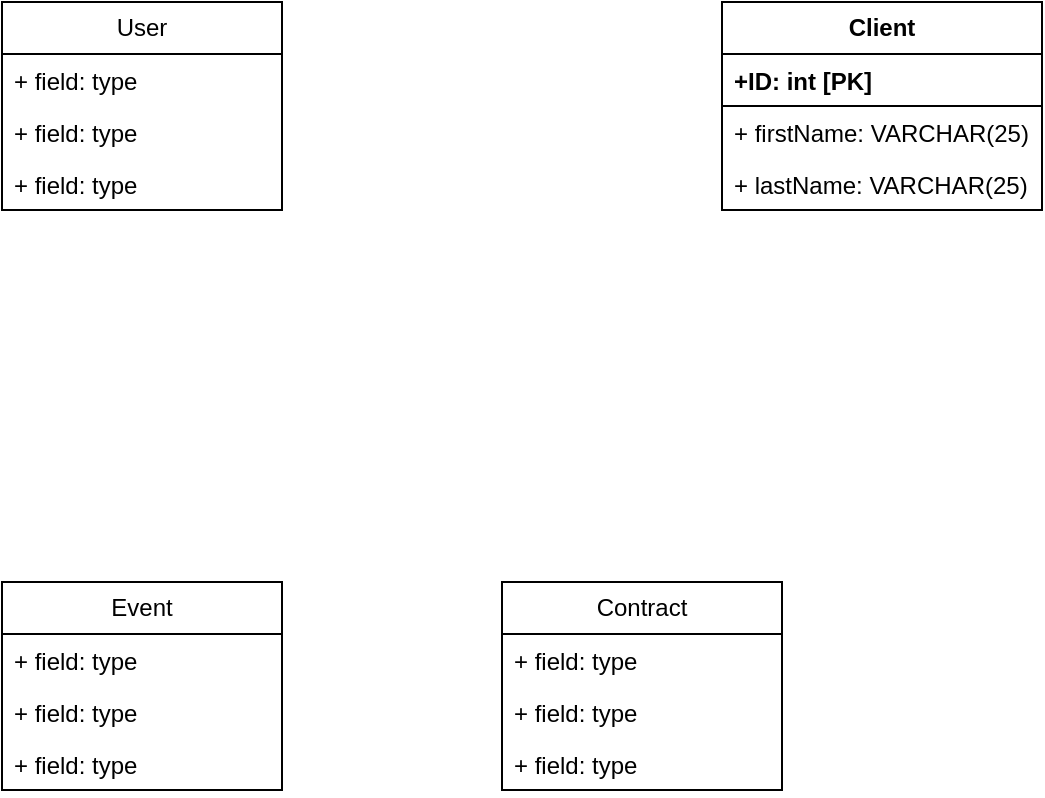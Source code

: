<mxfile version="21.2.3" type="github">
  <diagram name="Page-1" id="6t6DQ0OUldDoNnTvGt4f">
    <mxGraphModel dx="605" dy="378" grid="1" gridSize="10" guides="1" tooltips="1" connect="1" arrows="1" fold="1" page="1" pageScale="1" pageWidth="1169" pageHeight="827" math="0" shadow="0">
      <root>
        <mxCell id="0" />
        <mxCell id="1" parent="0" />
        <mxCell id="f86Wxawm-MH9tVfb5Czo-1" value="User" style="swimlane;fontStyle=0;childLayout=stackLayout;horizontal=1;startSize=26;fillColor=none;horizontalStack=0;resizeParent=1;resizeParentMax=0;resizeLast=0;collapsible=1;marginBottom=0;whiteSpace=wrap;html=1;" vertex="1" parent="1">
          <mxGeometry x="100" y="60" width="140" height="104" as="geometry" />
        </mxCell>
        <mxCell id="f86Wxawm-MH9tVfb5Czo-2" value="+ field: type" style="text;strokeColor=none;fillColor=none;align=left;verticalAlign=top;spacingLeft=4;spacingRight=4;overflow=hidden;rotatable=0;points=[[0,0.5],[1,0.5]];portConstraint=eastwest;whiteSpace=wrap;html=1;" vertex="1" parent="f86Wxawm-MH9tVfb5Czo-1">
          <mxGeometry y="26" width="140" height="26" as="geometry" />
        </mxCell>
        <mxCell id="f86Wxawm-MH9tVfb5Czo-3" value="+ field: type" style="text;strokeColor=none;fillColor=none;align=left;verticalAlign=top;spacingLeft=4;spacingRight=4;overflow=hidden;rotatable=0;points=[[0,0.5],[1,0.5]];portConstraint=eastwest;whiteSpace=wrap;html=1;" vertex="1" parent="f86Wxawm-MH9tVfb5Czo-1">
          <mxGeometry y="52" width="140" height="26" as="geometry" />
        </mxCell>
        <mxCell id="f86Wxawm-MH9tVfb5Czo-4" value="+ field: type" style="text;strokeColor=none;fillColor=none;align=left;verticalAlign=top;spacingLeft=4;spacingRight=4;overflow=hidden;rotatable=0;points=[[0,0.5],[1,0.5]];portConstraint=eastwest;whiteSpace=wrap;html=1;" vertex="1" parent="f86Wxawm-MH9tVfb5Czo-1">
          <mxGeometry y="78" width="140" height="26" as="geometry" />
        </mxCell>
        <mxCell id="f86Wxawm-MH9tVfb5Czo-5" value="Event" style="swimlane;fontStyle=0;childLayout=stackLayout;horizontal=1;startSize=26;fillColor=none;horizontalStack=0;resizeParent=1;resizeParentMax=0;resizeLast=0;collapsible=1;marginBottom=0;whiteSpace=wrap;html=1;" vertex="1" parent="1">
          <mxGeometry x="100" y="350" width="140" height="104" as="geometry" />
        </mxCell>
        <mxCell id="f86Wxawm-MH9tVfb5Czo-6" value="+ field: type" style="text;strokeColor=none;fillColor=none;align=left;verticalAlign=top;spacingLeft=4;spacingRight=4;overflow=hidden;rotatable=0;points=[[0,0.5],[1,0.5]];portConstraint=eastwest;whiteSpace=wrap;html=1;" vertex="1" parent="f86Wxawm-MH9tVfb5Czo-5">
          <mxGeometry y="26" width="140" height="26" as="geometry" />
        </mxCell>
        <mxCell id="f86Wxawm-MH9tVfb5Czo-7" value="+ field: type" style="text;strokeColor=none;fillColor=none;align=left;verticalAlign=top;spacingLeft=4;spacingRight=4;overflow=hidden;rotatable=0;points=[[0,0.5],[1,0.5]];portConstraint=eastwest;whiteSpace=wrap;html=1;" vertex="1" parent="f86Wxawm-MH9tVfb5Czo-5">
          <mxGeometry y="52" width="140" height="26" as="geometry" />
        </mxCell>
        <mxCell id="f86Wxawm-MH9tVfb5Czo-8" value="+ field: type" style="text;strokeColor=none;fillColor=none;align=left;verticalAlign=top;spacingLeft=4;spacingRight=4;overflow=hidden;rotatable=0;points=[[0,0.5],[1,0.5]];portConstraint=eastwest;whiteSpace=wrap;html=1;" vertex="1" parent="f86Wxawm-MH9tVfb5Czo-5">
          <mxGeometry y="78" width="140" height="26" as="geometry" />
        </mxCell>
        <mxCell id="f86Wxawm-MH9tVfb5Czo-9" value="Contract" style="swimlane;fontStyle=0;childLayout=stackLayout;horizontal=1;startSize=26;fillColor=none;horizontalStack=0;resizeParent=1;resizeParentMax=0;resizeLast=0;collapsible=1;marginBottom=0;whiteSpace=wrap;html=1;" vertex="1" parent="1">
          <mxGeometry x="350" y="350" width="140" height="104" as="geometry" />
        </mxCell>
        <mxCell id="f86Wxawm-MH9tVfb5Czo-10" value="+ field: type" style="text;strokeColor=none;fillColor=none;align=left;verticalAlign=top;spacingLeft=4;spacingRight=4;overflow=hidden;rotatable=0;points=[[0,0.5],[1,0.5]];portConstraint=eastwest;whiteSpace=wrap;html=1;" vertex="1" parent="f86Wxawm-MH9tVfb5Czo-9">
          <mxGeometry y="26" width="140" height="26" as="geometry" />
        </mxCell>
        <mxCell id="f86Wxawm-MH9tVfb5Czo-11" value="+ field: type" style="text;strokeColor=none;fillColor=none;align=left;verticalAlign=top;spacingLeft=4;spacingRight=4;overflow=hidden;rotatable=0;points=[[0,0.5],[1,0.5]];portConstraint=eastwest;whiteSpace=wrap;html=1;" vertex="1" parent="f86Wxawm-MH9tVfb5Czo-9">
          <mxGeometry y="52" width="140" height="26" as="geometry" />
        </mxCell>
        <mxCell id="f86Wxawm-MH9tVfb5Czo-12" value="+ field: type" style="text;strokeColor=none;fillColor=none;align=left;verticalAlign=top;spacingLeft=4;spacingRight=4;overflow=hidden;rotatable=0;points=[[0,0.5],[1,0.5]];portConstraint=eastwest;whiteSpace=wrap;html=1;" vertex="1" parent="f86Wxawm-MH9tVfb5Czo-9">
          <mxGeometry y="78" width="140" height="26" as="geometry" />
        </mxCell>
        <mxCell id="f86Wxawm-MH9tVfb5Czo-13" value="&lt;b&gt;Client&lt;/b&gt;" style="swimlane;fontStyle=0;childLayout=stackLayout;horizontal=1;startSize=26;fillColor=none;horizontalStack=0;resizeParent=1;resizeParentMax=0;resizeLast=0;collapsible=1;marginBottom=0;whiteSpace=wrap;html=1;movable=1;resizable=1;rotatable=1;deletable=1;editable=1;locked=0;connectable=1;" vertex="1" parent="1">
          <mxGeometry x="460" y="60" width="160" height="104" as="geometry">
            <mxRectangle x="460" y="60" width="70" height="30" as="alternateBounds" />
          </mxGeometry>
        </mxCell>
        <mxCell id="f86Wxawm-MH9tVfb5Czo-14" value="&lt;b&gt;+ID: int [PK]&lt;/b&gt;" style="text;strokeColor=default;fillColor=none;align=left;verticalAlign=top;spacingLeft=4;spacingRight=4;overflow=hidden;rotatable=0;points=[[0,0.5],[1,0.5]];portConstraint=eastwest;whiteSpace=wrap;html=1;" vertex="1" parent="f86Wxawm-MH9tVfb5Czo-13">
          <mxGeometry y="26" width="160" height="26" as="geometry" />
        </mxCell>
        <mxCell id="f86Wxawm-MH9tVfb5Czo-15" value="+ firstName: VARCHAR(25)" style="text;strokeColor=none;fillColor=none;align=left;verticalAlign=top;spacingLeft=4;spacingRight=4;overflow=hidden;rotatable=0;points=[[0,0.5],[1,0.5]];portConstraint=eastwest;whiteSpace=wrap;html=1;" vertex="1" parent="f86Wxawm-MH9tVfb5Czo-13">
          <mxGeometry y="52" width="160" height="26" as="geometry" />
        </mxCell>
        <mxCell id="f86Wxawm-MH9tVfb5Czo-16" value="&lt;div&gt;+ lastName: VARCHAR(25)&lt;/div&gt;" style="text;strokeColor=none;fillColor=none;align=left;verticalAlign=top;spacingLeft=4;spacingRight=4;overflow=hidden;rotatable=0;points=[[0,0.5],[1,0.5]];portConstraint=eastwest;whiteSpace=wrap;html=1;" vertex="1" parent="f86Wxawm-MH9tVfb5Czo-13">
          <mxGeometry y="78" width="160" height="26" as="geometry" />
        </mxCell>
      </root>
    </mxGraphModel>
  </diagram>
</mxfile>
